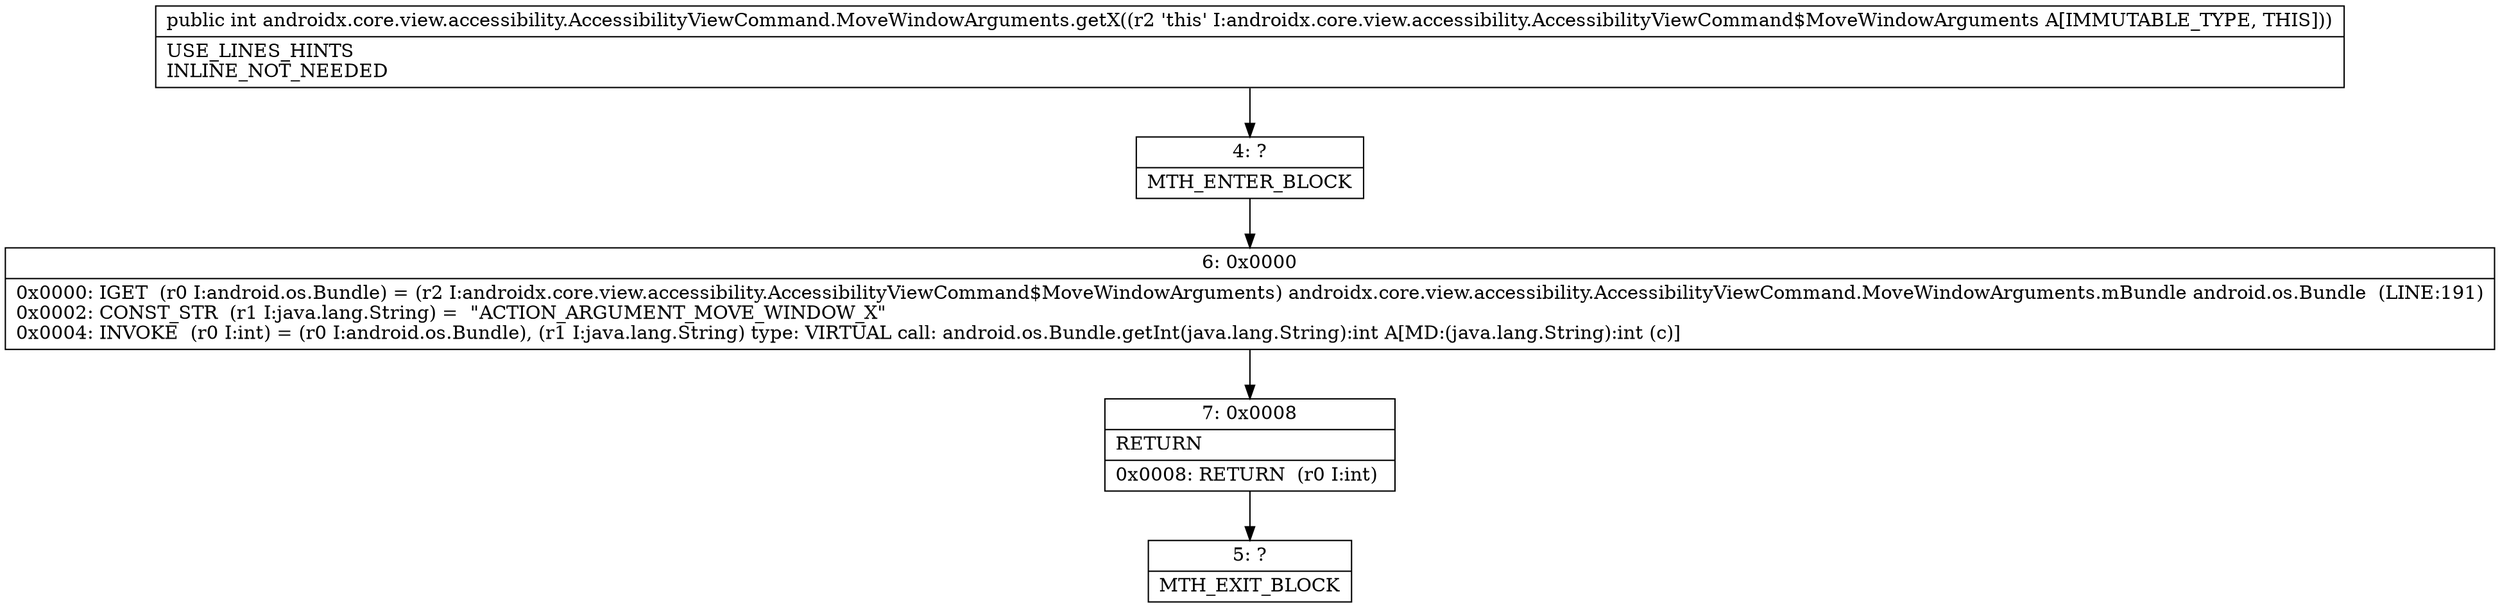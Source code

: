digraph "CFG forandroidx.core.view.accessibility.AccessibilityViewCommand.MoveWindowArguments.getX()I" {
Node_4 [shape=record,label="{4\:\ ?|MTH_ENTER_BLOCK\l}"];
Node_6 [shape=record,label="{6\:\ 0x0000|0x0000: IGET  (r0 I:android.os.Bundle) = (r2 I:androidx.core.view.accessibility.AccessibilityViewCommand$MoveWindowArguments) androidx.core.view.accessibility.AccessibilityViewCommand.MoveWindowArguments.mBundle android.os.Bundle  (LINE:191)\l0x0002: CONST_STR  (r1 I:java.lang.String) =  \"ACTION_ARGUMENT_MOVE_WINDOW_X\" \l0x0004: INVOKE  (r0 I:int) = (r0 I:android.os.Bundle), (r1 I:java.lang.String) type: VIRTUAL call: android.os.Bundle.getInt(java.lang.String):int A[MD:(java.lang.String):int (c)]\l}"];
Node_7 [shape=record,label="{7\:\ 0x0008|RETURN\l|0x0008: RETURN  (r0 I:int) \l}"];
Node_5 [shape=record,label="{5\:\ ?|MTH_EXIT_BLOCK\l}"];
MethodNode[shape=record,label="{public int androidx.core.view.accessibility.AccessibilityViewCommand.MoveWindowArguments.getX((r2 'this' I:androidx.core.view.accessibility.AccessibilityViewCommand$MoveWindowArguments A[IMMUTABLE_TYPE, THIS]))  | USE_LINES_HINTS\lINLINE_NOT_NEEDED\l}"];
MethodNode -> Node_4;Node_4 -> Node_6;
Node_6 -> Node_7;
Node_7 -> Node_5;
}

